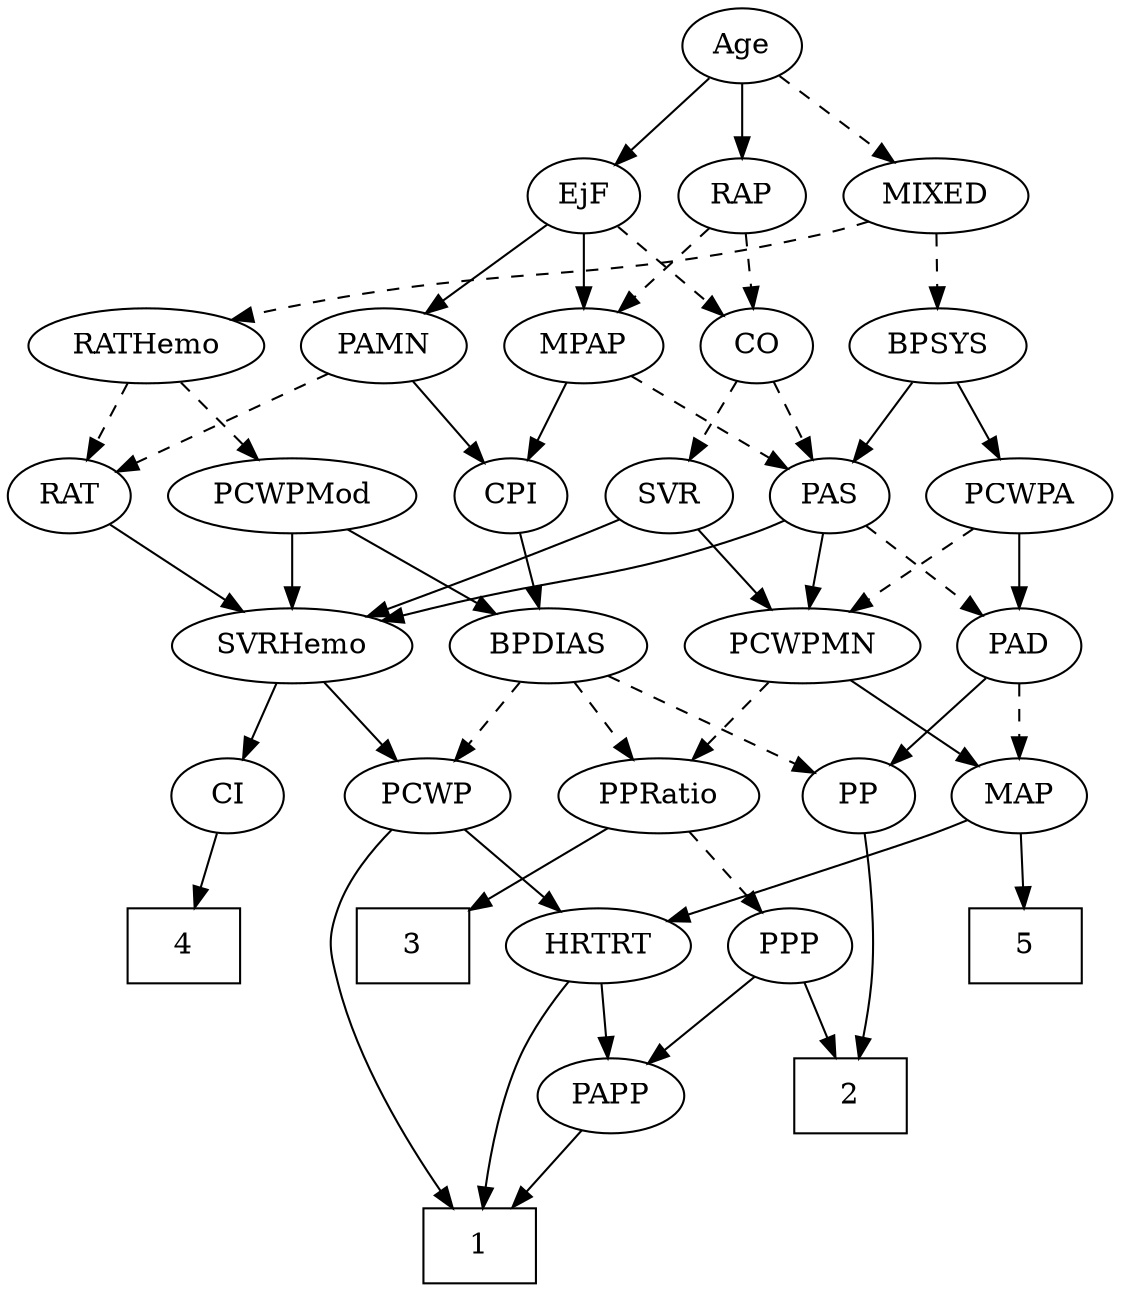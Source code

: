 strict digraph {
	graph [bb="0,0,495.59,612"];
	node [label="\N"];
	1	[height=0.5,
		pos="314.6,18",
		shape=box,
		width=0.75];
	2	[height=0.5,
		pos="140.6,90",
		shape=box,
		width=0.75];
	3	[height=0.5,
		pos="142.6,162",
		shape=box,
		width=0.75];
	4	[height=0.5,
		pos="422.6,162",
		shape=box,
		width=0.75];
	5	[height=0.5,
		pos="32.596,162",
		shape=box,
		width=0.75];
	Age	[height=0.5,
		pos="156.6,594",
		width=0.75];
	EjF	[height=0.5,
		pos="229.6,522",
		width=0.75];
	Age -> EjF	[pos="e,214.85,537.14 171.37,578.83 181.76,568.87 195.84,555.37 207.55,544.14",
		style=solid];
	RAP	[height=0.5,
		pos="156.6,522",
		width=0.77632];
	Age -> RAP	[pos="e,156.6,540.1 156.6,575.7 156.6,567.98 156.6,558.71 156.6,550.11",
		style=solid];
	MIXED	[height=0.5,
		pos="70.596,522",
		width=1.1193];
	Age -> MIXED	[pos="e,89.217,538.16 140.01,579.5 127.86,569.61 111.1,555.96 97.09,544.56",
		style=dashed];
	MPAP	[height=0.5,
		pos="229.6,450",
		width=0.97491];
	EjF -> MPAP	[pos="e,229.6,468.1 229.6,503.7 229.6,495.98 229.6,486.71 229.6,478.11",
		style=solid];
	CO	[height=0.5,
		pos="149.6,450",
		width=0.75];
	EjF -> CO	[pos="e,165.37,464.8 213.79,507.17 202.18,497.01 186.2,483.03 173.1,471.56",
		style=dashed];
	PAMN	[height=0.5,
		pos="318.6,450",
		width=1.011];
	EjF -> PAMN	[pos="e,300.09,465.56 246.34,507.83 259.25,497.68 277.36,483.43 292.22,471.74",
		style=solid];
	RAP -> MPAP	[pos="e,213.73,466.21 171.72,506.5 181.7,496.93 194.96,484.21 206.28,473.36",
		style=dashed];
	RAP -> CO	[pos="e,151.31,468.1 154.87,503.7 154.09,495.98 153.17,486.71 152.31,478.11",
		style=dashed];
	BPSYS	[height=0.5,
		pos="66.596,450",
		width=1.0471];
	MIXED -> BPSYS	[pos="e,67.574,468.1 69.608,503.7 69.167,495.98 68.637,486.71 68.146,478.11",
		style=dashed];
	RATHemo	[height=0.5,
		pos="422.6,450",
		width=1.3721];
	MIXED -> RATHemo	[pos="e,386.28,462.29 100.39,509.67 106.67,507.56 113.3,505.54 119.6,504 226.07,477.92 256.47,491.23 363.6,468 367.76,467.1 372.06,466.06 \
376.35,464.96",
		style=dashed];
	PAS	[height=0.5,
		pos="128.6,378",
		width=0.75];
	MPAP -> PAS	[pos="e,146.81,391.62 209.64,435.17 194.07,424.38 172.3,409.29 155.24,397.47",
		style=dashed];
	CPI	[height=0.5,
		pos="274.6,378",
		width=0.75];
	MPAP -> CPI	[pos="e,264.22,395.15 240.03,432.76 245.6,424.11 252.56,413.27 258.78,403.6",
		style=solid];
	BPSYS -> PAS	[pos="e,115.43,393.86 80.665,433.12 88.978,423.73 99.635,411.7 108.79,401.36",
		style=solid];
	PCWPA	[height=0.5,
		pos="41.596,378",
		width=1.1555];
	BPSYS -> PCWPA	[pos="e,47.766,396.28 60.545,432.05 57.731,424.18 54.316,414.62 51.166,405.79",
		style=solid];
	PAD	[height=0.5,
		pos="41.596,306",
		width=0.79437];
	MAP	[height=0.5,
		pos="41.596,234",
		width=0.84854];
	PAD -> MAP	[pos="e,41.596,252.1 41.596,287.7 41.596,279.98 41.596,270.71 41.596,262.11",
		style=dashed];
	PP	[height=0.5,
		pos="117.6,234",
		width=0.75];
	PAD -> PP	[pos="e,102.39,249.01 57.344,290.5 68.186,280.51 82.76,267.09 94.859,255.94",
		style=solid];
	CO -> PAS	[pos="e,133.63,395.79 144.51,432.05 142.11,424.06 139.2,414.33 136.52,405.4",
		style=dashed];
	SVR	[height=0.5,
		pos="201.6,378",
		width=0.77632];
	CO -> SVR	[pos="e,190.09,394.49 161.14,433.46 167.87,424.4 176.5,412.79 184.06,402.61",
		style=dashed];
	PAS -> PAD	[pos="e,58.616,320.69 111.82,363.5 99.026,353.21 81.193,338.86 66.7,327.2",
		style=dashed];
	PCWPMN	[height=0.5,
		pos="138.6,306",
		width=1.3902];
	PAS -> PCWPMN	[pos="e,136.13,324.28 131.02,360.05 132.12,352.35 133.45,343.03 134.69,334.36",
		style=solid];
	SVRHemo	[height=0.5,
		pos="358.6,306",
		width=1.3902];
	PAS -> SVRHemo	[pos="e,320.86,317.99 149.65,366.28 154.49,364.04 159.66,361.81 164.6,360 222.91,338.66 239.76,340.6 299.6,324 303.36,322.96 307.25,321.86 \
311.17,320.76",
		style=solid];
	PAMN -> CPI	[pos="e,284.65,394.99 308.17,432.41 302.78,423.83 296.09,413.19 290.1,403.67",
		style=solid];
	RAT	[height=0.5,
		pos="346.6,378",
		width=0.75827];
	PAMN -> RAT	[pos="e,339.88,395.79 325.37,432.05 328.61,423.97 332.55,414.12 336.15,405.11",
		style=dashed];
	RATHemo -> RAT	[pos="e,361.97,393.16 405.35,433.12 394.75,423.35 381.03,410.72 369.52,400.11",
		style=dashed];
	PCWPMod	[height=0.5,
		pos="443.6,378",
		width=1.4443];
	RATHemo -> PCWPMod	[pos="e,438.41,396.28 427.68,432.05 430.02,424.26 432.85,414.82 435.47,406.08",
		style=dashed];
	BPDIAS	[height=0.5,
		pos="248.6,306",
		width=1.1735];
	CPI -> BPDIAS	[pos="e,254.89,323.96 268.43,360.41 265.44,352.34 261.76,342.43 258.39,333.35",
		style=solid];
	RAT -> SVRHemo	[pos="e,355.63,324.28 349.5,360.05 350.82,352.35 352.42,343.03 353.91,334.36",
		style=solid];
	SVR -> PCWPMN	[pos="e,153.26,323.29 188.24,362.15 180.06,353.07 169.41,341.24 160.08,330.87",
		style=solid];
	SVR -> SVRHemo	[pos="e,327.96,320.38 223.88,366.7 228.72,364.48 233.83,362.15 238.6,360 265.24,348 295.33,334.71 318.71,324.44",
		style=solid];
	PCWPMod -> SVRHemo	[pos="e,377.81,322.82 424.31,361.12 412.9,351.72 398.27,339.67 385.71,329.33",
		style=solid];
	PCWPMod -> BPDIAS	[pos="e,279.94,318.25 408.73,364.49 375.29,352.48 324.79,334.35 289.47,321.67",
		style=solid];
	PCWPA -> PAD	[pos="e,41.596,324.1 41.596,359.7 41.596,351.98 41.596,342.71 41.596,334.11",
		style=solid];
	PCWPA -> PCWPMN	[pos="e,117.38,322.31 62.168,362.15 75.742,352.36 93.745,339.37 108.87,328.45",
		style=dashed];
	PCWPMN -> MAP	[pos="e,60.123,248.37 117.07,289.46 102.79,279.16 83.942,265.56 68.653,254.53",
		style=solid];
	PPRatio	[height=0.5,
		pos="208.6,234",
		width=1.1013];
	PCWPMN -> PPRatio	[pos="e,192.93,250.67 154.83,288.76 163.97,279.62 175.54,268.06 185.6,258",
		style=dashed];
	PCWP	[height=0.5,
		pos="304.6,234",
		width=0.97491];
	SVRHemo -> PCWP	[pos="e,316.93,250.99 345.8,288.41 339.04,279.66 330.63,268.75 323.17,259.08",
		style=solid];
	CI	[height=0.5,
		pos="405.6,234",
		width=0.75];
	SVRHemo -> CI	[pos="e,394.86,250.99 369.73,288.41 375.55,279.74 382.79,268.97 389.23,259.38",
		style=solid];
	BPDIAS -> PP	[pos="e,138.05,245.93 223.34,291.5 201.51,279.84 169.95,262.98 147,250.71",
		style=dashed];
	BPDIAS -> PPRatio	[pos="e,218.29,251.96 239.12,288.41 234.4,280.16 228.6,270.01 223.33,260.78",
		style=dashed];
	BPDIAS -> PCWP	[pos="e,291.68,251.15 261.58,288.76 268.65,279.93 277.53,268.83 285.39,259.01",
		style=dashed];
	MAP -> 5	[pos="e,34.795,180.1 39.372,215.7 38.38,207.98 37.188,198.71 36.082,190.11",
		style=solid];
	HRTRT	[height=0.5,
		pos="299.6,162",
		width=1.1013];
	MAP -> HRTRT	[pos="e,269.72,174.02 65.003,222.17 70.381,219.93 76.128,217.73 81.596,216 154.83,192.87 176.62,200.63 250.6,180 253.72,179.13 256.93,\
178.17 260.15,177.16",
		style=solid];
	PP -> 2	[pos="e,125.84,108.37 111.57,216.27 105.95,198.14 99.413,168.5 106.6,144 109.4,134.45 114.51,124.98 119.93,116.76",
		style=solid];
	PPP	[height=0.5,
		pos="214.6,162",
		width=0.75];
	PPP -> 2	[pos="e,158.69,108.11 199.62,146.83 190.01,137.75 177.29,125.71 166.12,115.14",
		style=solid];
	PAPP	[height=0.5,
		pos="254.6,90",
		width=0.88464];
	PPP -> PAPP	[pos="e,245.09,107.63 223.87,144.76 228.65,136.4 234.59,126.02 239.96,116.61",
		style=solid];
	PPRatio -> 3	[pos="e,158.9,180.29 193.62,217.12 185.46,208.46 175.17,197.55 165.98,187.8",
		style=solid];
	PPRatio -> PPP	[pos="e,213.13,180.1 210.08,215.7 210.74,207.98 211.54,198.71 212.27,190.11",
		style=dashed];
	PCWP -> 1	[pos="e,324.38,36.351 321.79,218.19 331.71,208.48 343.24,194.85 348.6,180 365.12,134.22 344.59,78.064 329.01,45.621",
		style=solid];
	PCWP -> HRTRT	[pos="e,300.82,180.1 303.36,215.7 302.81,207.98 302.15,198.71 301.53,190.11",
		style=solid];
	CI -> 4	[pos="e,418.4,180.28 409.71,216.05 411.6,208.26 413.9,198.82 416.02,190.08",
		style=solid];
	PAPP -> 1	[pos="e,299.63,36.461 267.91,73.465 275.25,64.906 284.54,54.069 292.89,44.32",
		style=solid];
	HRTRT -> 1	[pos="e,312.78,36.189 301.41,143.87 303.96,119.67 308.66,75.211 311.7,46.393",
		style=solid];
	HRTRT -> PAPP	[pos="e,265.18,107.47 288.93,144.41 283.5,135.95 276.77,125.49 270.72,116.08",
		style=solid];
}

